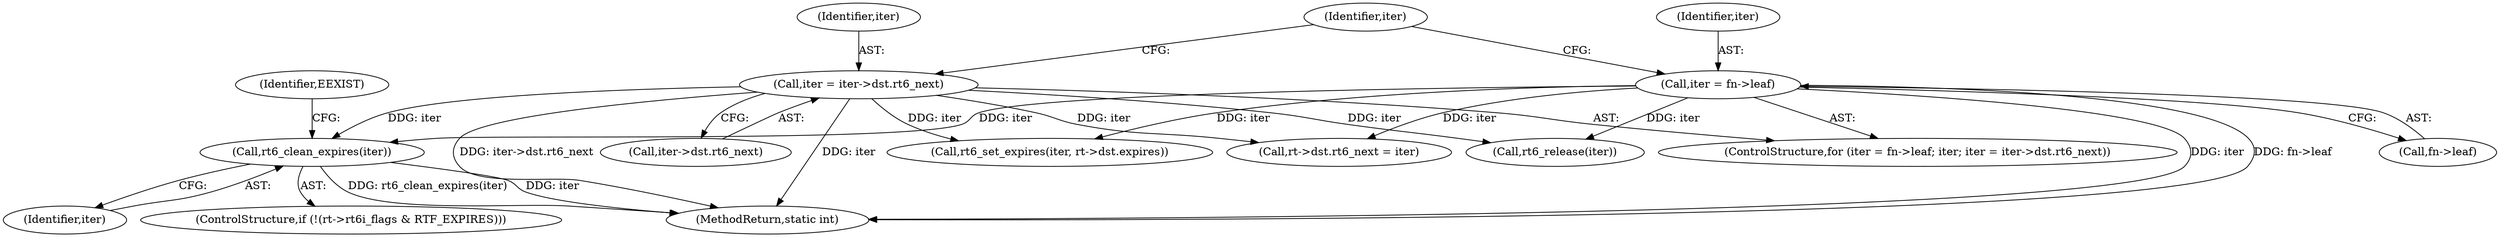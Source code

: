 digraph "0_linux_307f2fb95e9b96b3577916e73d92e104f8f26494@pointer" {
"1000259" [label="(Call,rt6_clean_expires(iter))"];
"1000158" [label="(Call,iter = fn->leaf)"];
"1000164" [label="(Call,iter = iter->dst.rt6_next)"];
"1000260" [label="(Identifier,iter)"];
"1000252" [label="(ControlStructure,if (!(rt->rt6i_flags & RTF_EXPIRES)))"];
"1000160" [label="(Call,fn->leaf)"];
"1000163" [label="(Identifier,iter)"];
"1000166" [label="(Call,iter->dst.rt6_next)"];
"1000165" [label="(Identifier,iter)"];
"1000164" [label="(Call,iter = iter->dst.rt6_next)"];
"1000157" [label="(ControlStructure,for (iter = fn->leaf; iter; iter = iter->dst.rt6_next))"];
"1000401" [label="(Call,rt->dst.rt6_next = iter)"];
"1000502" [label="(Call,rt6_release(iter))"];
"1000271" [label="(Identifier,EEXIST)"];
"1000262" [label="(Call,rt6_set_expires(iter, rt->dst.expires))"];
"1000159" [label="(Identifier,iter)"];
"1000259" [label="(Call,rt6_clean_expires(iter))"];
"1000529" [label="(MethodReturn,static int)"];
"1000158" [label="(Call,iter = fn->leaf)"];
"1000259" -> "1000252"  [label="AST: "];
"1000259" -> "1000260"  [label="CFG: "];
"1000260" -> "1000259"  [label="AST: "];
"1000271" -> "1000259"  [label="CFG: "];
"1000259" -> "1000529"  [label="DDG: rt6_clean_expires(iter)"];
"1000259" -> "1000529"  [label="DDG: iter"];
"1000158" -> "1000259"  [label="DDG: iter"];
"1000164" -> "1000259"  [label="DDG: iter"];
"1000158" -> "1000157"  [label="AST: "];
"1000158" -> "1000160"  [label="CFG: "];
"1000159" -> "1000158"  [label="AST: "];
"1000160" -> "1000158"  [label="AST: "];
"1000163" -> "1000158"  [label="CFG: "];
"1000158" -> "1000529"  [label="DDG: iter"];
"1000158" -> "1000529"  [label="DDG: fn->leaf"];
"1000158" -> "1000262"  [label="DDG: iter"];
"1000158" -> "1000401"  [label="DDG: iter"];
"1000158" -> "1000502"  [label="DDG: iter"];
"1000164" -> "1000157"  [label="AST: "];
"1000164" -> "1000166"  [label="CFG: "];
"1000165" -> "1000164"  [label="AST: "];
"1000166" -> "1000164"  [label="AST: "];
"1000163" -> "1000164"  [label="CFG: "];
"1000164" -> "1000529"  [label="DDG: iter->dst.rt6_next"];
"1000164" -> "1000529"  [label="DDG: iter"];
"1000164" -> "1000262"  [label="DDG: iter"];
"1000164" -> "1000401"  [label="DDG: iter"];
"1000164" -> "1000502"  [label="DDG: iter"];
}
